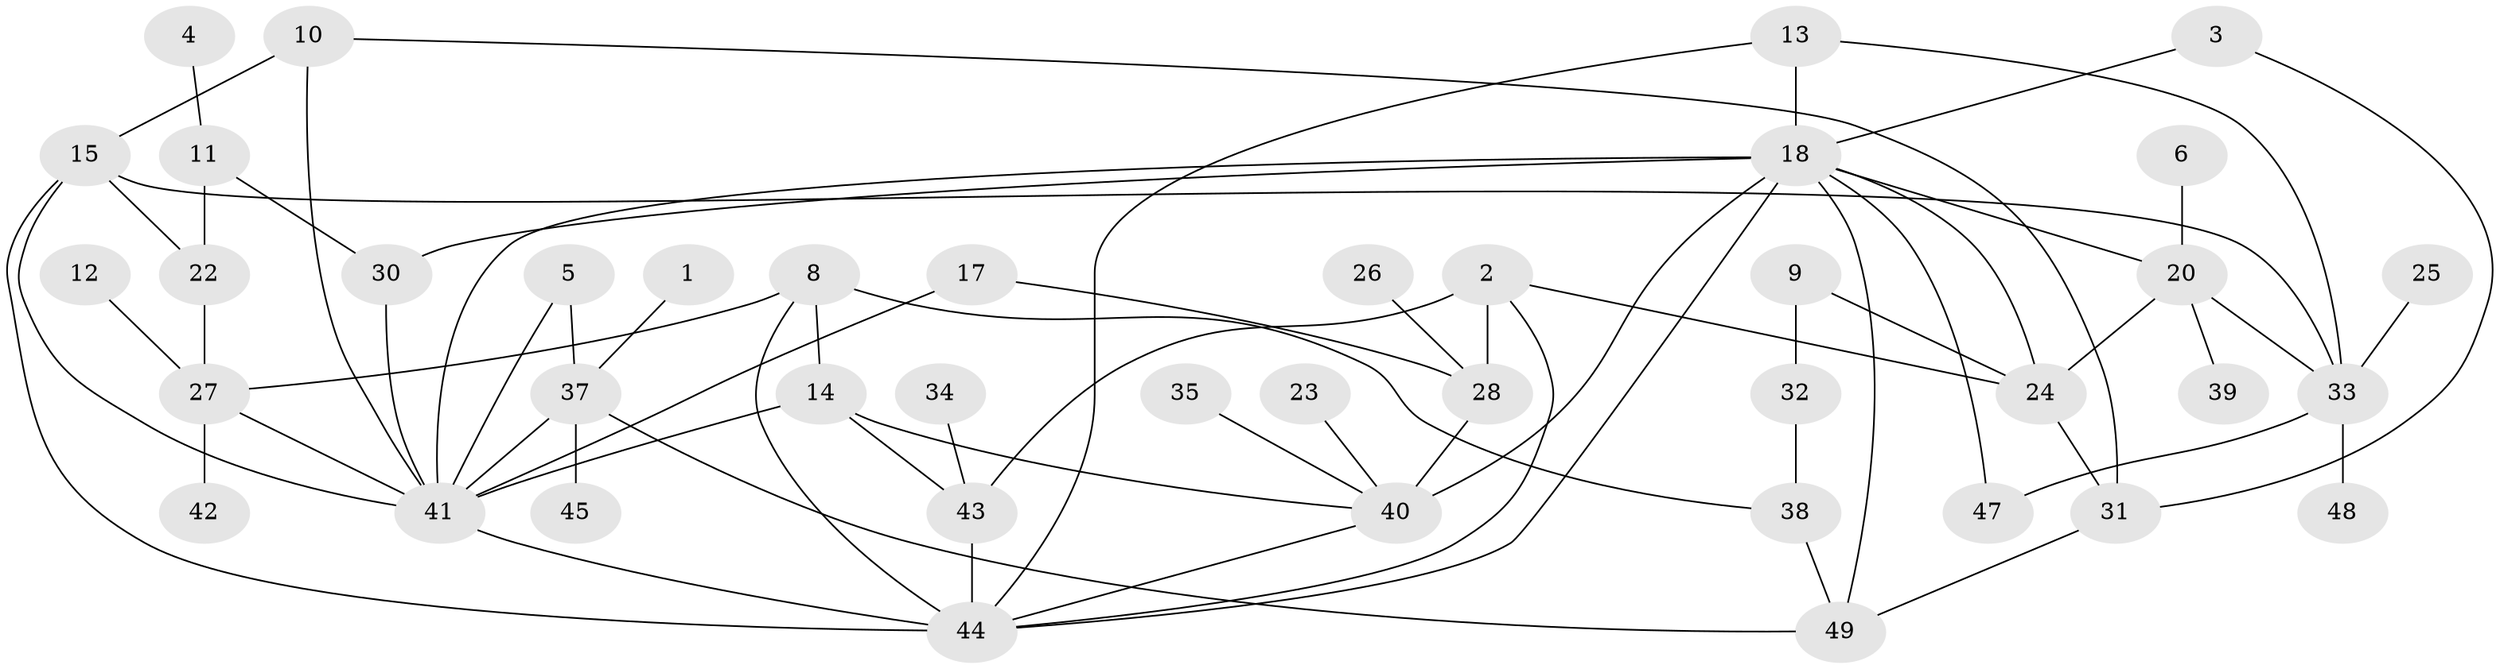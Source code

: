 // original degree distribution, {2: 0.24, 1: 0.24, 4: 0.12, 3: 0.19, 5: 0.13, 0: 0.07, 6: 0.01}
// Generated by graph-tools (version 1.1) at 2025/00/03/09/25 03:00:43]
// undirected, 42 vertices, 68 edges
graph export_dot {
graph [start="1"]
  node [color=gray90,style=filled];
  1;
  2;
  3;
  4;
  5;
  6;
  8;
  9;
  10;
  11;
  12;
  13;
  14;
  15;
  17;
  18;
  20;
  22;
  23;
  24;
  25;
  26;
  27;
  28;
  30;
  31;
  32;
  33;
  34;
  35;
  37;
  38;
  39;
  40;
  41;
  42;
  43;
  44;
  45;
  47;
  48;
  49;
  1 -- 37 [weight=1.0];
  2 -- 24 [weight=1.0];
  2 -- 28 [weight=1.0];
  2 -- 43 [weight=1.0];
  2 -- 44 [weight=1.0];
  3 -- 18 [weight=1.0];
  3 -- 31 [weight=1.0];
  4 -- 11 [weight=1.0];
  5 -- 37 [weight=1.0];
  5 -- 41 [weight=1.0];
  6 -- 20 [weight=1.0];
  8 -- 14 [weight=1.0];
  8 -- 27 [weight=1.0];
  8 -- 38 [weight=1.0];
  8 -- 44 [weight=1.0];
  9 -- 24 [weight=1.0];
  9 -- 32 [weight=1.0];
  10 -- 15 [weight=1.0];
  10 -- 31 [weight=1.0];
  10 -- 41 [weight=1.0];
  11 -- 22 [weight=1.0];
  11 -- 30 [weight=1.0];
  12 -- 27 [weight=1.0];
  13 -- 18 [weight=2.0];
  13 -- 33 [weight=1.0];
  13 -- 44 [weight=1.0];
  14 -- 40 [weight=1.0];
  14 -- 41 [weight=1.0];
  14 -- 43 [weight=1.0];
  15 -- 22 [weight=1.0];
  15 -- 33 [weight=1.0];
  15 -- 41 [weight=1.0];
  15 -- 44 [weight=1.0];
  17 -- 28 [weight=1.0];
  17 -- 41 [weight=1.0];
  18 -- 20 [weight=1.0];
  18 -- 24 [weight=1.0];
  18 -- 30 [weight=1.0];
  18 -- 40 [weight=2.0];
  18 -- 41 [weight=1.0];
  18 -- 44 [weight=1.0];
  18 -- 47 [weight=1.0];
  18 -- 49 [weight=1.0];
  20 -- 24 [weight=1.0];
  20 -- 33 [weight=1.0];
  20 -- 39 [weight=1.0];
  22 -- 27 [weight=1.0];
  23 -- 40 [weight=1.0];
  24 -- 31 [weight=1.0];
  25 -- 33 [weight=1.0];
  26 -- 28 [weight=1.0];
  27 -- 41 [weight=1.0];
  27 -- 42 [weight=1.0];
  28 -- 40 [weight=2.0];
  30 -- 41 [weight=1.0];
  31 -- 49 [weight=1.0];
  32 -- 38 [weight=1.0];
  33 -- 47 [weight=1.0];
  33 -- 48 [weight=1.0];
  34 -- 43 [weight=1.0];
  35 -- 40 [weight=1.0];
  37 -- 41 [weight=1.0];
  37 -- 45 [weight=1.0];
  37 -- 49 [weight=1.0];
  38 -- 49 [weight=1.0];
  40 -- 44 [weight=1.0];
  41 -- 44 [weight=1.0];
  43 -- 44 [weight=2.0];
}
